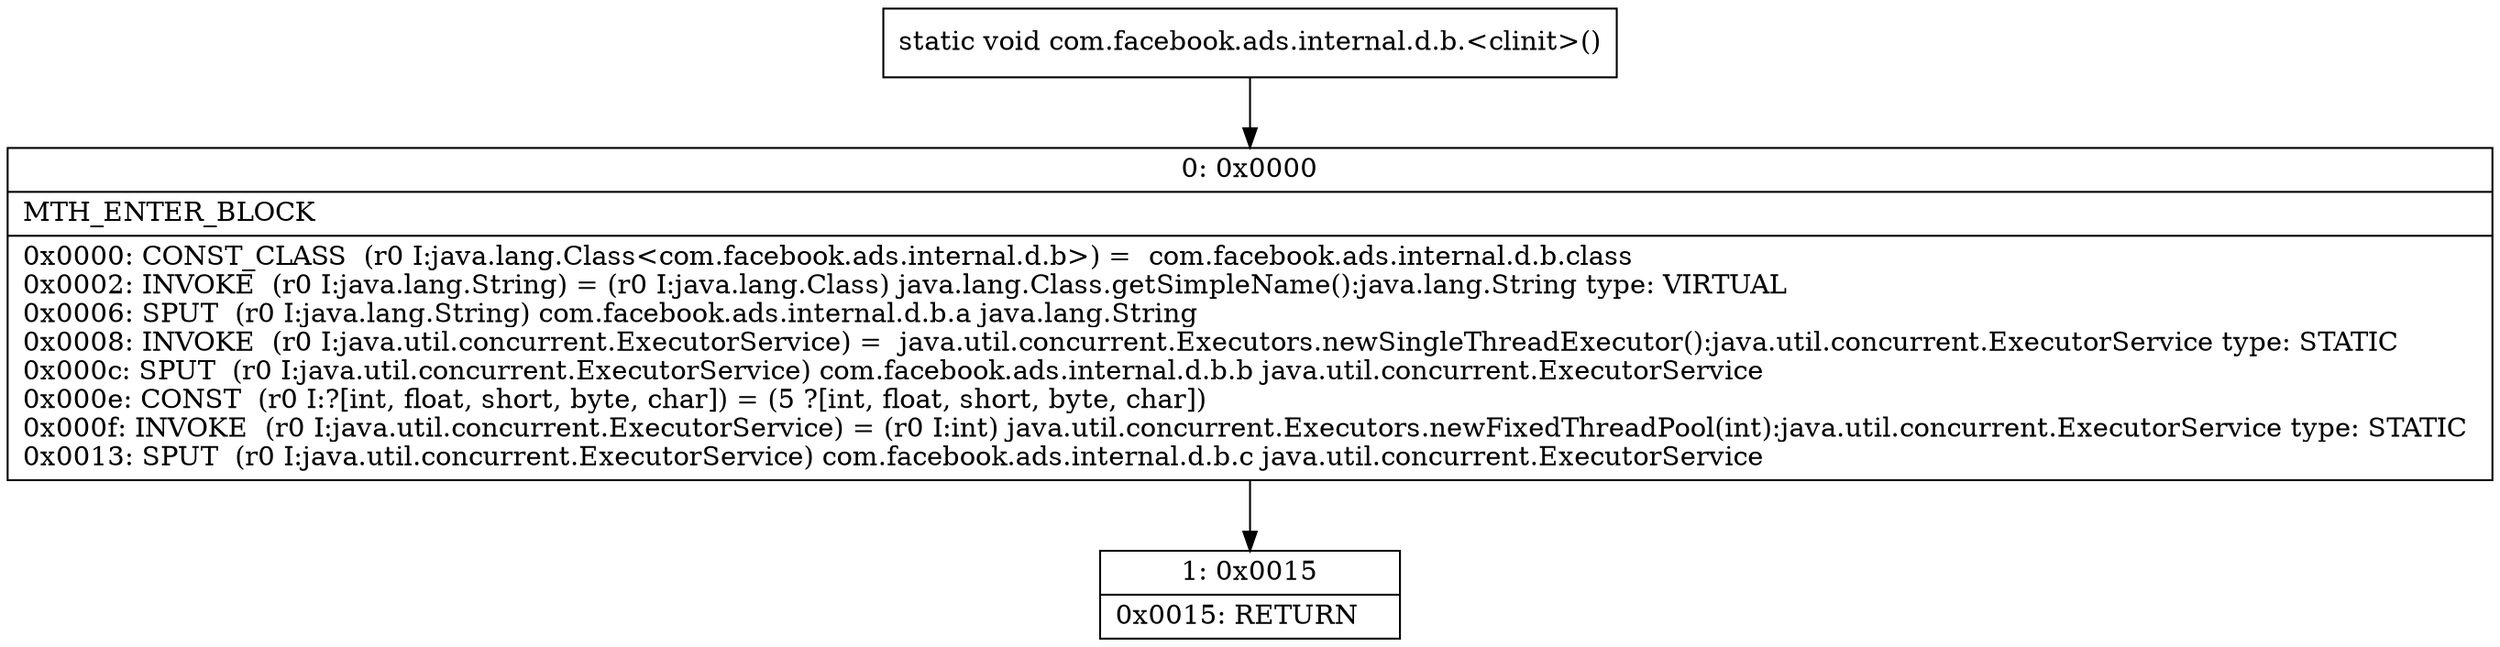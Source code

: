 digraph "CFG forcom.facebook.ads.internal.d.b.\<clinit\>()V" {
Node_0 [shape=record,label="{0\:\ 0x0000|MTH_ENTER_BLOCK\l|0x0000: CONST_CLASS  (r0 I:java.lang.Class\<com.facebook.ads.internal.d.b\>) =  com.facebook.ads.internal.d.b.class \l0x0002: INVOKE  (r0 I:java.lang.String) = (r0 I:java.lang.Class) java.lang.Class.getSimpleName():java.lang.String type: VIRTUAL \l0x0006: SPUT  (r0 I:java.lang.String) com.facebook.ads.internal.d.b.a java.lang.String \l0x0008: INVOKE  (r0 I:java.util.concurrent.ExecutorService) =  java.util.concurrent.Executors.newSingleThreadExecutor():java.util.concurrent.ExecutorService type: STATIC \l0x000c: SPUT  (r0 I:java.util.concurrent.ExecutorService) com.facebook.ads.internal.d.b.b java.util.concurrent.ExecutorService \l0x000e: CONST  (r0 I:?[int, float, short, byte, char]) = (5 ?[int, float, short, byte, char]) \l0x000f: INVOKE  (r0 I:java.util.concurrent.ExecutorService) = (r0 I:int) java.util.concurrent.Executors.newFixedThreadPool(int):java.util.concurrent.ExecutorService type: STATIC \l0x0013: SPUT  (r0 I:java.util.concurrent.ExecutorService) com.facebook.ads.internal.d.b.c java.util.concurrent.ExecutorService \l}"];
Node_1 [shape=record,label="{1\:\ 0x0015|0x0015: RETURN   \l}"];
MethodNode[shape=record,label="{static void com.facebook.ads.internal.d.b.\<clinit\>() }"];
MethodNode -> Node_0;
Node_0 -> Node_1;
}

